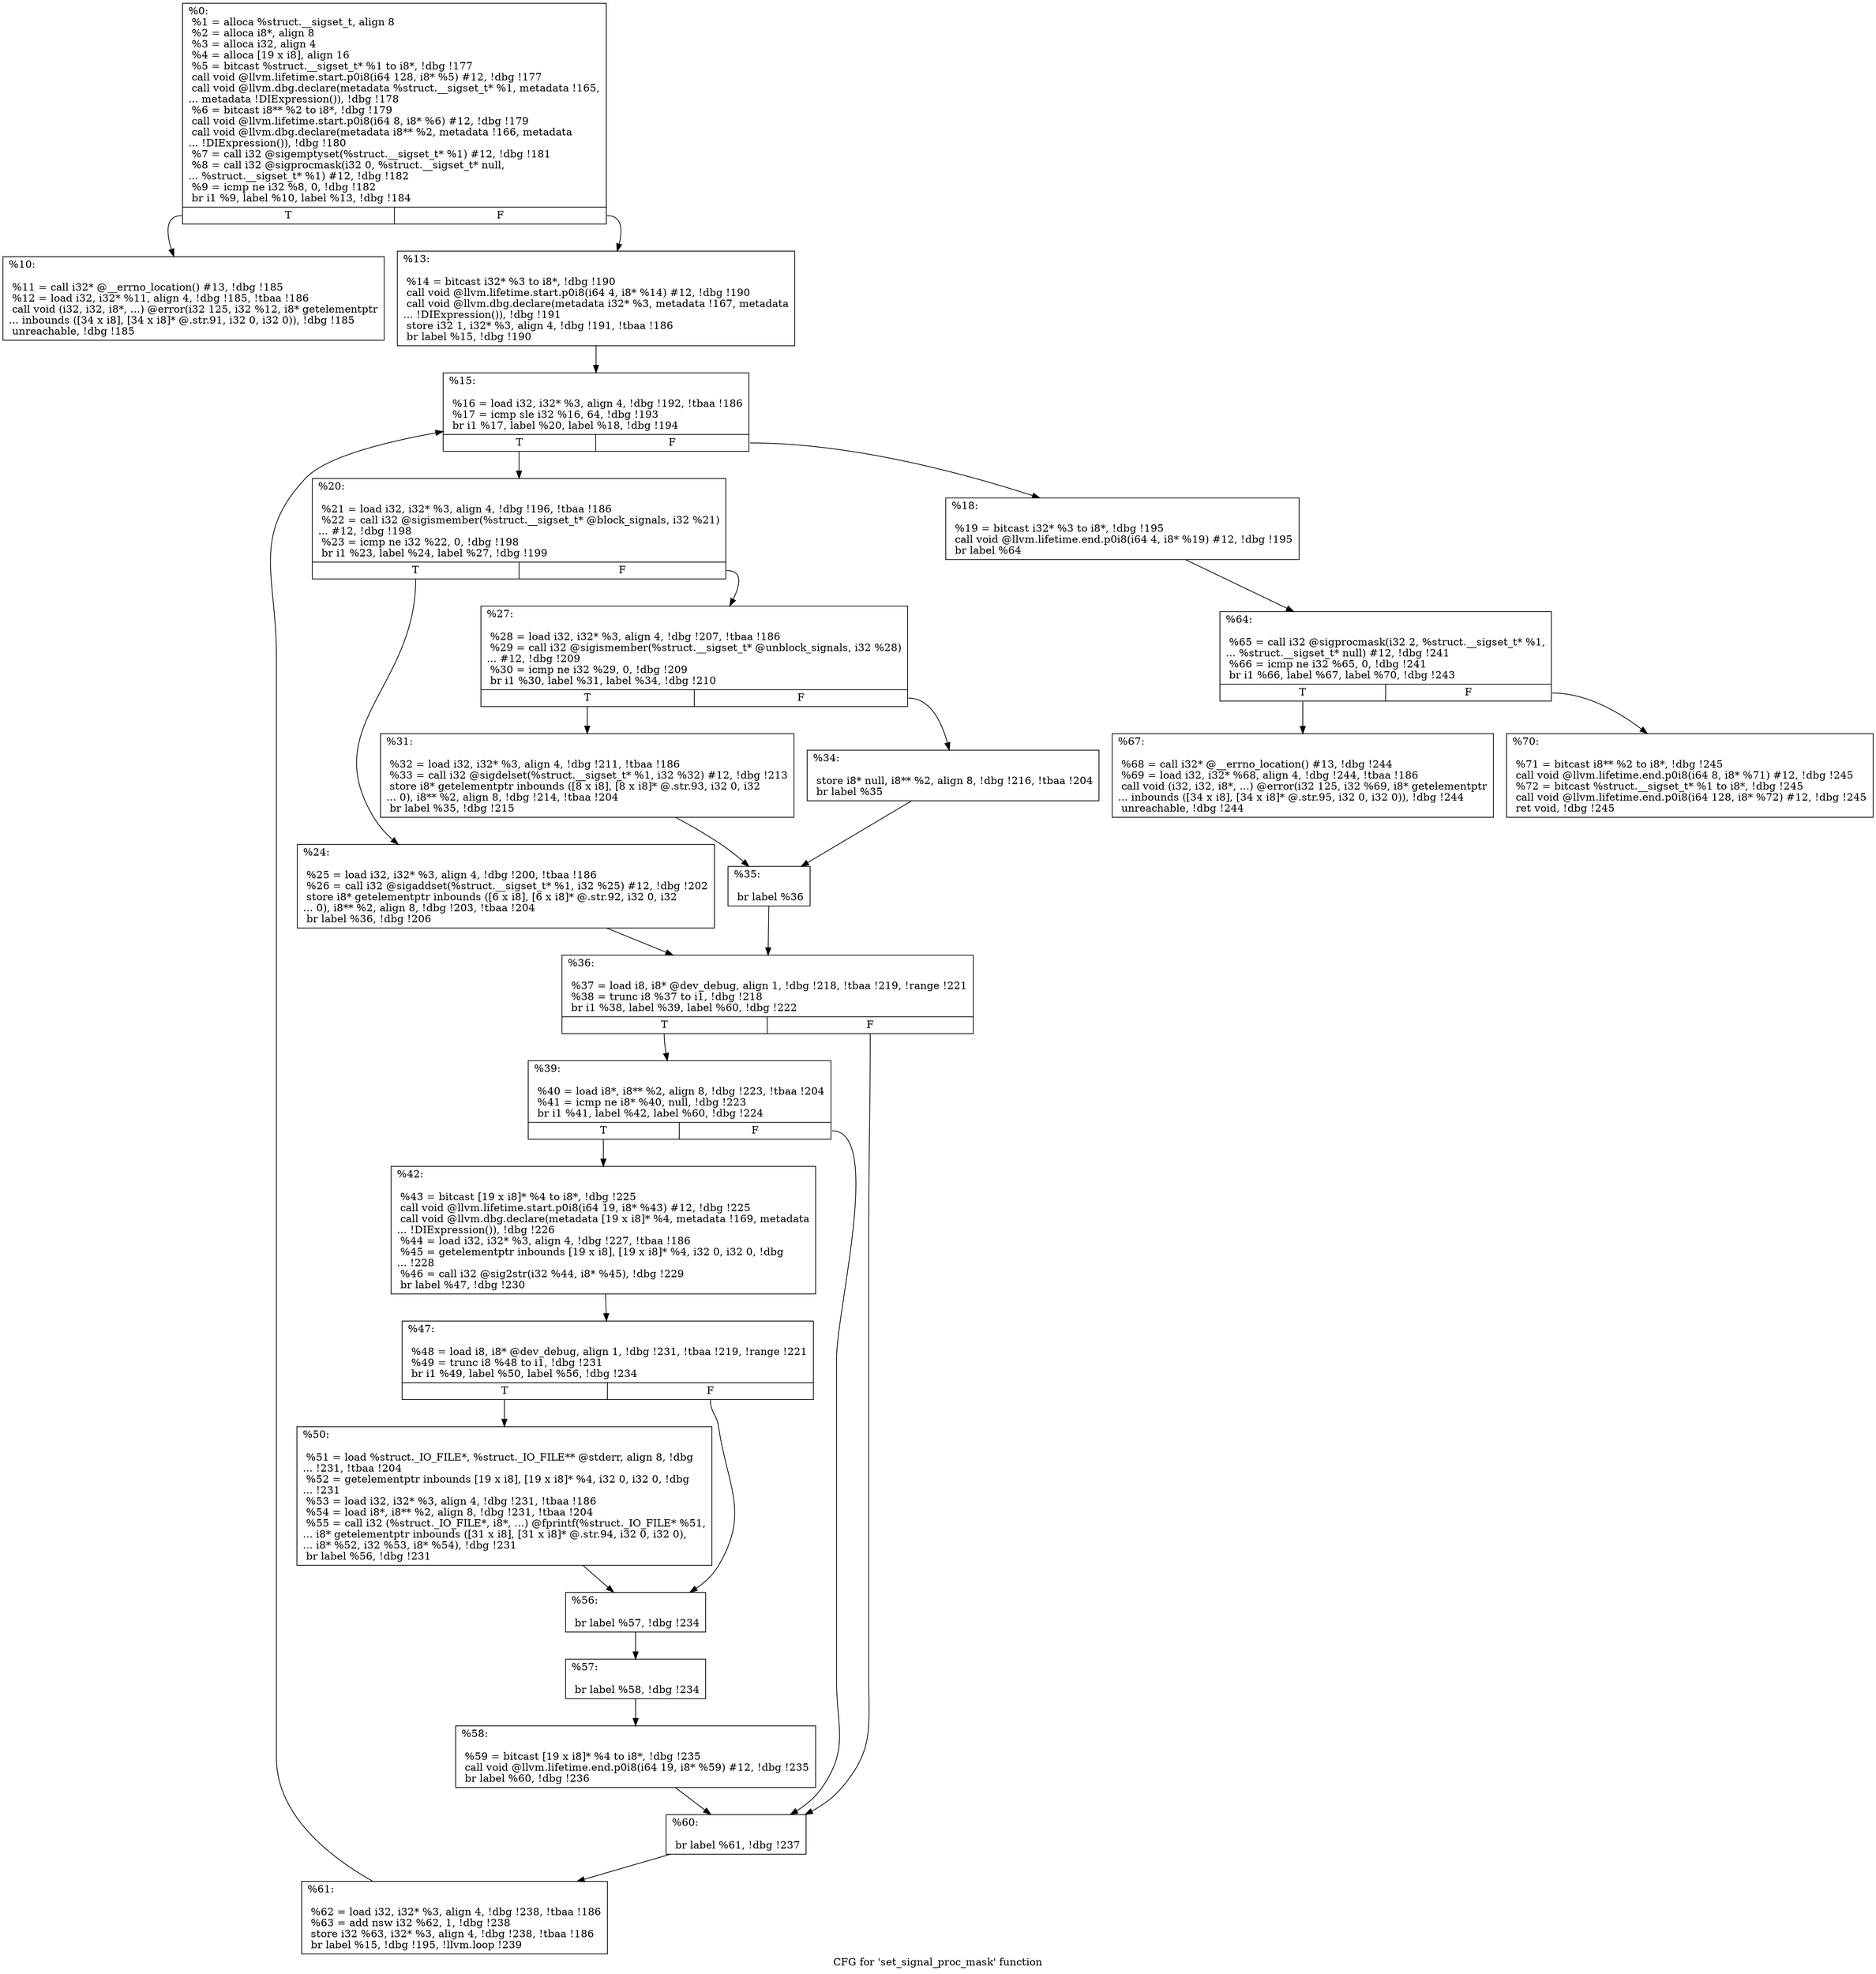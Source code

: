 digraph "CFG for 'set_signal_proc_mask' function" {
	label="CFG for 'set_signal_proc_mask' function";

	Node0x2159880 [shape=record,label="{%0:\l  %1 = alloca %struct.__sigset_t, align 8\l  %2 = alloca i8*, align 8\l  %3 = alloca i32, align 4\l  %4 = alloca [19 x i8], align 16\l  %5 = bitcast %struct.__sigset_t* %1 to i8*, !dbg !177\l  call void @llvm.lifetime.start.p0i8(i64 128, i8* %5) #12, !dbg !177\l  call void @llvm.dbg.declare(metadata %struct.__sigset_t* %1, metadata !165,\l... metadata !DIExpression()), !dbg !178\l  %6 = bitcast i8** %2 to i8*, !dbg !179\l  call void @llvm.lifetime.start.p0i8(i64 8, i8* %6) #12, !dbg !179\l  call void @llvm.dbg.declare(metadata i8** %2, metadata !166, metadata\l... !DIExpression()), !dbg !180\l  %7 = call i32 @sigemptyset(%struct.__sigset_t* %1) #12, !dbg !181\l  %8 = call i32 @sigprocmask(i32 0, %struct.__sigset_t* null,\l... %struct.__sigset_t* %1) #12, !dbg !182\l  %9 = icmp ne i32 %8, 0, !dbg !182\l  br i1 %9, label %10, label %13, !dbg !184\l|{<s0>T|<s1>F}}"];
	Node0x2159880:s0 -> Node0x2135fb0;
	Node0x2159880:s1 -> Node0x2136000;
	Node0x2135fb0 [shape=record,label="{%10:\l\l  %11 = call i32* @__errno_location() #13, !dbg !185\l  %12 = load i32, i32* %11, align 4, !dbg !185, !tbaa !186\l  call void (i32, i32, i8*, ...) @error(i32 125, i32 %12, i8* getelementptr\l... inbounds ([34 x i8], [34 x i8]* @.str.91, i32 0, i32 0)), !dbg !185\l  unreachable, !dbg !185\l}"];
	Node0x2136000 [shape=record,label="{%13:\l\l  %14 = bitcast i32* %3 to i8*, !dbg !190\l  call void @llvm.lifetime.start.p0i8(i64 4, i8* %14) #12, !dbg !190\l  call void @llvm.dbg.declare(metadata i32* %3, metadata !167, metadata\l... !DIExpression()), !dbg !191\l  store i32 1, i32* %3, align 4, !dbg !191, !tbaa !186\l  br label %15, !dbg !190\l}"];
	Node0x2136000 -> Node0x2136050;
	Node0x2136050 [shape=record,label="{%15:\l\l  %16 = load i32, i32* %3, align 4, !dbg !192, !tbaa !186\l  %17 = icmp sle i32 %16, 64, !dbg !193\l  br i1 %17, label %20, label %18, !dbg !194\l|{<s0>T|<s1>F}}"];
	Node0x2136050:s0 -> Node0x21360f0;
	Node0x2136050:s1 -> Node0x21360a0;
	Node0x21360a0 [shape=record,label="{%18:\l\l  %19 = bitcast i32* %3 to i8*, !dbg !195\l  call void @llvm.lifetime.end.p0i8(i64 4, i8* %19) #12, !dbg !195\l  br label %64\l}"];
	Node0x21360a0 -> Node0x21365f0;
	Node0x21360f0 [shape=record,label="{%20:\l\l  %21 = load i32, i32* %3, align 4, !dbg !196, !tbaa !186\l  %22 = call i32 @sigismember(%struct.__sigset_t* @block_signals, i32 %21)\l... #12, !dbg !198\l  %23 = icmp ne i32 %22, 0, !dbg !198\l  br i1 %23, label %24, label %27, !dbg !199\l|{<s0>T|<s1>F}}"];
	Node0x21360f0:s0 -> Node0x2136140;
	Node0x21360f0:s1 -> Node0x2136190;
	Node0x2136140 [shape=record,label="{%24:\l\l  %25 = load i32, i32* %3, align 4, !dbg !200, !tbaa !186\l  %26 = call i32 @sigaddset(%struct.__sigset_t* %1, i32 %25) #12, !dbg !202\l  store i8* getelementptr inbounds ([6 x i8], [6 x i8]* @.str.92, i32 0, i32\l... 0), i8** %2, align 8, !dbg !203, !tbaa !204\l  br label %36, !dbg !206\l}"];
	Node0x2136140 -> Node0x21362d0;
	Node0x2136190 [shape=record,label="{%27:\l\l  %28 = load i32, i32* %3, align 4, !dbg !207, !tbaa !186\l  %29 = call i32 @sigismember(%struct.__sigset_t* @unblock_signals, i32 %28)\l... #12, !dbg !209\l  %30 = icmp ne i32 %29, 0, !dbg !209\l  br i1 %30, label %31, label %34, !dbg !210\l|{<s0>T|<s1>F}}"];
	Node0x2136190:s0 -> Node0x21361e0;
	Node0x2136190:s1 -> Node0x2136230;
	Node0x21361e0 [shape=record,label="{%31:\l\l  %32 = load i32, i32* %3, align 4, !dbg !211, !tbaa !186\l  %33 = call i32 @sigdelset(%struct.__sigset_t* %1, i32 %32) #12, !dbg !213\l  store i8* getelementptr inbounds ([8 x i8], [8 x i8]* @.str.93, i32 0, i32\l... 0), i8** %2, align 8, !dbg !214, !tbaa !204\l  br label %35, !dbg !215\l}"];
	Node0x21361e0 -> Node0x2136280;
	Node0x2136230 [shape=record,label="{%34:\l\l  store i8* null, i8** %2, align 8, !dbg !216, !tbaa !204\l  br label %35\l}"];
	Node0x2136230 -> Node0x2136280;
	Node0x2136280 [shape=record,label="{%35:\l\l  br label %36\l}"];
	Node0x2136280 -> Node0x21362d0;
	Node0x21362d0 [shape=record,label="{%36:\l\l  %37 = load i8, i8* @dev_debug, align 1, !dbg !218, !tbaa !219, !range !221\l  %38 = trunc i8 %37 to i1, !dbg !218\l  br i1 %38, label %39, label %60, !dbg !222\l|{<s0>T|<s1>F}}"];
	Node0x21362d0:s0 -> Node0x2136320;
	Node0x21362d0:s1 -> Node0x2136550;
	Node0x2136320 [shape=record,label="{%39:\l\l  %40 = load i8*, i8** %2, align 8, !dbg !223, !tbaa !204\l  %41 = icmp ne i8* %40, null, !dbg !223\l  br i1 %41, label %42, label %60, !dbg !224\l|{<s0>T|<s1>F}}"];
	Node0x2136320:s0 -> Node0x2136370;
	Node0x2136320:s1 -> Node0x2136550;
	Node0x2136370 [shape=record,label="{%42:\l\l  %43 = bitcast [19 x i8]* %4 to i8*, !dbg !225\l  call void @llvm.lifetime.start.p0i8(i64 19, i8* %43) #12, !dbg !225\l  call void @llvm.dbg.declare(metadata [19 x i8]* %4, metadata !169, metadata\l... !DIExpression()), !dbg !226\l  %44 = load i32, i32* %3, align 4, !dbg !227, !tbaa !186\l  %45 = getelementptr inbounds [19 x i8], [19 x i8]* %4, i32 0, i32 0, !dbg\l... !228\l  %46 = call i32 @sig2str(i32 %44, i8* %45), !dbg !229\l  br label %47, !dbg !230\l}"];
	Node0x2136370 -> Node0x21363c0;
	Node0x21363c0 [shape=record,label="{%47:\l\l  %48 = load i8, i8* @dev_debug, align 1, !dbg !231, !tbaa !219, !range !221\l  %49 = trunc i8 %48 to i1, !dbg !231\l  br i1 %49, label %50, label %56, !dbg !234\l|{<s0>T|<s1>F}}"];
	Node0x21363c0:s0 -> Node0x2136410;
	Node0x21363c0:s1 -> Node0x2136460;
	Node0x2136410 [shape=record,label="{%50:\l\l  %51 = load %struct._IO_FILE*, %struct._IO_FILE** @stderr, align 8, !dbg\l... !231, !tbaa !204\l  %52 = getelementptr inbounds [19 x i8], [19 x i8]* %4, i32 0, i32 0, !dbg\l... !231\l  %53 = load i32, i32* %3, align 4, !dbg !231, !tbaa !186\l  %54 = load i8*, i8** %2, align 8, !dbg !231, !tbaa !204\l  %55 = call i32 (%struct._IO_FILE*, i8*, ...) @fprintf(%struct._IO_FILE* %51,\l... i8* getelementptr inbounds ([31 x i8], [31 x i8]* @.str.94, i32 0, i32 0),\l... i8* %52, i32 %53, i8* %54), !dbg !231\l  br label %56, !dbg !231\l}"];
	Node0x2136410 -> Node0x2136460;
	Node0x2136460 [shape=record,label="{%56:\l\l  br label %57, !dbg !234\l}"];
	Node0x2136460 -> Node0x21364b0;
	Node0x21364b0 [shape=record,label="{%57:\l\l  br label %58, !dbg !234\l}"];
	Node0x21364b0 -> Node0x2136500;
	Node0x2136500 [shape=record,label="{%58:\l\l  %59 = bitcast [19 x i8]* %4 to i8*, !dbg !235\l  call void @llvm.lifetime.end.p0i8(i64 19, i8* %59) #12, !dbg !235\l  br label %60, !dbg !236\l}"];
	Node0x2136500 -> Node0x2136550;
	Node0x2136550 [shape=record,label="{%60:\l\l  br label %61, !dbg !237\l}"];
	Node0x2136550 -> Node0x21365a0;
	Node0x21365a0 [shape=record,label="{%61:\l\l  %62 = load i32, i32* %3, align 4, !dbg !238, !tbaa !186\l  %63 = add nsw i32 %62, 1, !dbg !238\l  store i32 %63, i32* %3, align 4, !dbg !238, !tbaa !186\l  br label %15, !dbg !195, !llvm.loop !239\l}"];
	Node0x21365a0 -> Node0x2136050;
	Node0x21365f0 [shape=record,label="{%64:\l\l  %65 = call i32 @sigprocmask(i32 2, %struct.__sigset_t* %1,\l... %struct.__sigset_t* null) #12, !dbg !241\l  %66 = icmp ne i32 %65, 0, !dbg !241\l  br i1 %66, label %67, label %70, !dbg !243\l|{<s0>T|<s1>F}}"];
	Node0x21365f0:s0 -> Node0x2136640;
	Node0x21365f0:s1 -> Node0x2136690;
	Node0x2136640 [shape=record,label="{%67:\l\l  %68 = call i32* @__errno_location() #13, !dbg !244\l  %69 = load i32, i32* %68, align 4, !dbg !244, !tbaa !186\l  call void (i32, i32, i8*, ...) @error(i32 125, i32 %69, i8* getelementptr\l... inbounds ([34 x i8], [34 x i8]* @.str.95, i32 0, i32 0)), !dbg !244\l  unreachable, !dbg !244\l}"];
	Node0x2136690 [shape=record,label="{%70:\l\l  %71 = bitcast i8** %2 to i8*, !dbg !245\l  call void @llvm.lifetime.end.p0i8(i64 8, i8* %71) #12, !dbg !245\l  %72 = bitcast %struct.__sigset_t* %1 to i8*, !dbg !245\l  call void @llvm.lifetime.end.p0i8(i64 128, i8* %72) #12, !dbg !245\l  ret void, !dbg !245\l}"];
}
